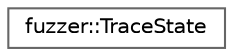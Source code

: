digraph "Graphical Class Hierarchy"
{
 // LATEX_PDF_SIZE
  bgcolor="transparent";
  edge [fontname=Helvetica,fontsize=10,labelfontname=Helvetica,labelfontsize=10];
  node [fontname=Helvetica,fontsize=10,shape=box,height=0.2,width=0.4];
  rankdir="LR";
  Node0 [id="Node000000",label="fuzzer::TraceState",height=0.2,width=0.4,color="grey40", fillcolor="white", style="filled",URL="$classfuzzer_1_1_trace_state.html",tooltip=" "];
}
